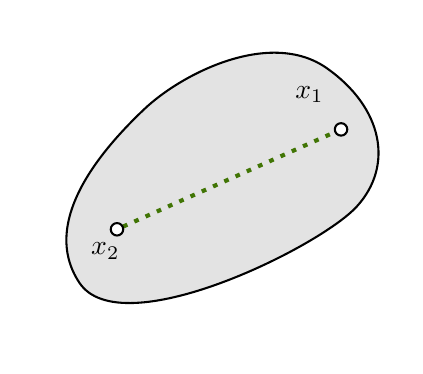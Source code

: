 

\tikzset{every picture/.style={line width=0.75pt}} %

\begin{tikzpicture}[x=0.75pt,y=0.75pt,yscale=-1,xscale=1]

\draw  [fill={rgb, 255:red, 227; green, 227; blue, 227 }  ,fill opacity=1 ] (147.67,149) .. controls (166.24,131.29) and (208.86,110) .. (235.86,129) .. controls (262.86,148) and (268.33,175.95) .. (250.33,195.67) .. controls (232.33,215.38) and (136.71,262.43) .. (116.71,232.43) .. controls (96.71,202.43) and (129.1,166.71) .. (147.67,149) -- cycle ;
\draw [color={rgb, 255:red, 65; green, 117; blue, 5 }  ,draw opacity=1 ][line width=1.5]  [dash pattern={on 1.69pt off 2.76pt}]  (242.75,158.5) -- (134.79,206.64) ;
\draw  [fill={rgb, 255:red, 255; green, 255; blue, 255 }  ,fill opacity=1 ] (239.75,158.5) .. controls (239.75,156.84) and (241.09,155.5) .. (242.75,155.5) .. controls (244.41,155.5) and (245.75,156.84) .. (245.75,158.5) .. controls (245.75,160.16) and (244.41,161.5) .. (242.75,161.5) .. controls (241.09,161.5) and (239.75,160.16) .. (239.75,158.5) -- cycle ;
\draw  [fill={rgb, 255:red, 255; green, 255; blue, 255 }  ,fill opacity=1 ] (131.79,206.64) .. controls (131.79,204.99) and (133.13,203.64) .. (134.79,203.64) .. controls (136.44,203.64) and (137.79,204.99) .. (137.79,206.64) .. controls (137.79,208.3) and (136.44,209.64) .. (134.79,209.64) .. controls (133.13,209.64) and (131.79,208.3) .. (131.79,206.64) -- cycle ;

\draw (120.89,211.72) node [anchor=north west][inner sep=0.75pt]    {$x_{2}$};
\draw (219.25,136.44) node [anchor=north west][inner sep=0.75pt]    {$x_{1}$};


\end{tikzpicture}